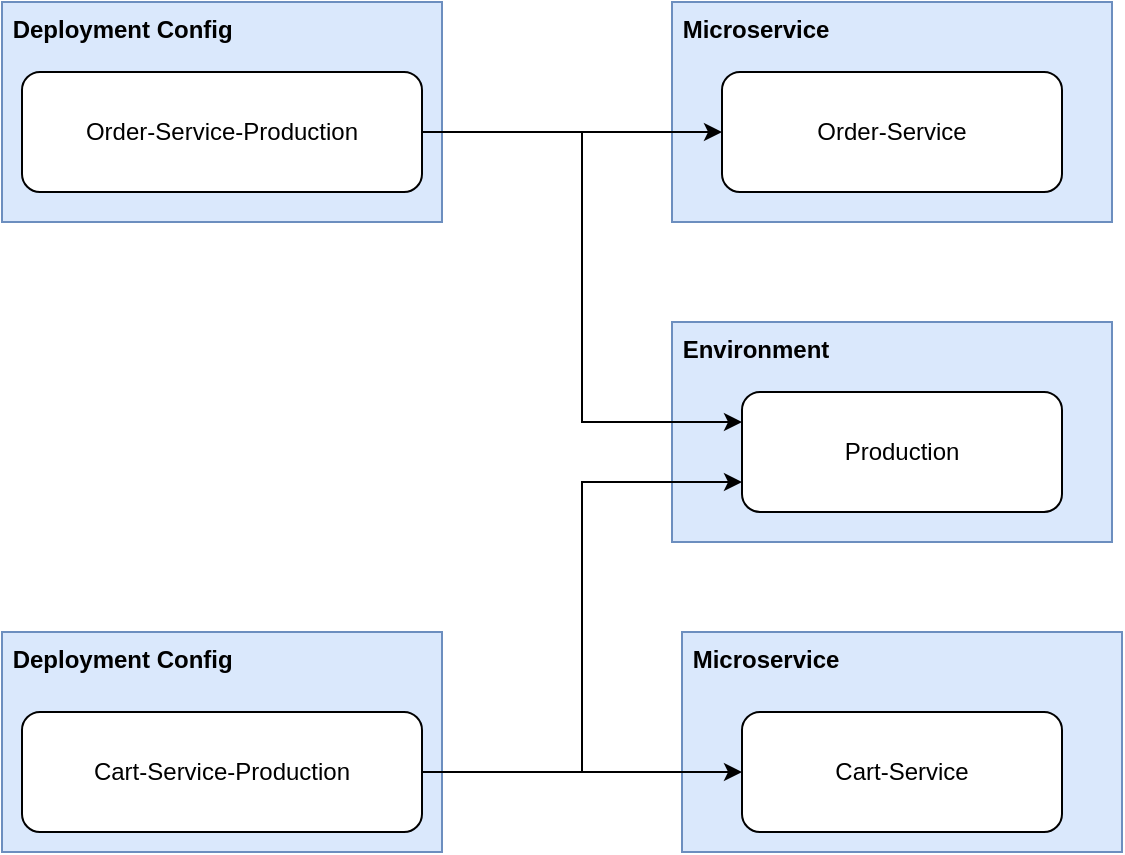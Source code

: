 <mxfile>
    <diagram id="OgkLDyVy51c0Y1hwBo1d" name="Page-1">
        <mxGraphModel dx="1342" dy="777" grid="1" gridSize="10" guides="1" tooltips="1" connect="1" arrows="1" fold="1" page="1" pageScale="1" pageWidth="850" pageHeight="1100" background="#ffffff" math="0" shadow="0">
            <root>
                <mxCell id="0"/>
                <mxCell id="1" parent="0"/>
                <mxCell id="U8Xr-cFfi-HtL4nHrEtx-16" value="&lt;b&gt;&amp;nbsp;Environment&lt;/b&gt;" style="rounded=0;whiteSpace=wrap;html=1;align=left;verticalAlign=top;fillColor=#dae8fc;strokeColor=#6c8ebf;" parent="1" vertex="1">
                    <mxGeometry x="395" y="335" width="220" height="110" as="geometry"/>
                </mxCell>
                <mxCell id="U8Xr-cFfi-HtL4nHrEtx-15" value="&lt;b&gt;&amp;nbsp;Microservice&lt;/b&gt;" style="rounded=0;whiteSpace=wrap;html=1;align=left;verticalAlign=top;fillColor=#dae8fc;strokeColor=#6c8ebf;" parent="1" vertex="1">
                    <mxGeometry x="395" y="175" width="220" height="110" as="geometry"/>
                </mxCell>
                <mxCell id="U8Xr-cFfi-HtL4nHrEtx-14" value="&lt;b&gt;&amp;nbsp;Microservice&lt;/b&gt;" style="rounded=0;whiteSpace=wrap;html=1;align=left;verticalAlign=top;fillColor=#dae8fc;strokeColor=#6c8ebf;" parent="1" vertex="1">
                    <mxGeometry x="400" y="490" width="220" height="110" as="geometry"/>
                </mxCell>
                <mxCell id="U8Xr-cFfi-HtL4nHrEtx-13" value="&lt;b&gt;&amp;nbsp;Deployment Config&lt;/b&gt;" style="rounded=0;whiteSpace=wrap;html=1;align=left;verticalAlign=top;fillColor=#dae8fc;strokeColor=#6c8ebf;" parent="1" vertex="1">
                    <mxGeometry x="60" y="175" width="220" height="110" as="geometry"/>
                </mxCell>
                <mxCell id="U8Xr-cFfi-HtL4nHrEtx-12" value="&lt;b&gt;&amp;nbsp;Deployment Config&lt;/b&gt;" style="rounded=0;whiteSpace=wrap;html=1;align=left;verticalAlign=top;fillColor=#dae8fc;strokeColor=#6c8ebf;" parent="1" vertex="1">
                    <mxGeometry x="60" y="490" width="220" height="110" as="geometry"/>
                </mxCell>
                <mxCell id="U8Xr-cFfi-HtL4nHrEtx-8" style="edgeStyle=orthogonalEdgeStyle;rounded=0;orthogonalLoop=1;jettySize=auto;html=1;entryX=0;entryY=0.25;entryDx=0;entryDy=0;" parent="1" source="U8Xr-cFfi-HtL4nHrEtx-1" target="U8Xr-cFfi-HtL4nHrEtx-3" edge="1">
                    <mxGeometry relative="1" as="geometry"/>
                </mxCell>
                <mxCell id="U8Xr-cFfi-HtL4nHrEtx-9" style="edgeStyle=orthogonalEdgeStyle;rounded=0;orthogonalLoop=1;jettySize=auto;html=1;entryX=0;entryY=0.5;entryDx=0;entryDy=0;" parent="1" source="U8Xr-cFfi-HtL4nHrEtx-1" target="U8Xr-cFfi-HtL4nHrEtx-2" edge="1">
                    <mxGeometry relative="1" as="geometry"/>
                </mxCell>
                <mxCell id="U8Xr-cFfi-HtL4nHrEtx-1" value="Order-Service-Production" style="rounded=1;whiteSpace=wrap;html=1;" parent="1" vertex="1">
                    <mxGeometry x="70" y="210" width="200" height="60" as="geometry"/>
                </mxCell>
                <mxCell id="U8Xr-cFfi-HtL4nHrEtx-2" value="Order-Service" style="rounded=1;whiteSpace=wrap;html=1;" parent="1" vertex="1">
                    <mxGeometry x="420" y="210" width="170" height="60" as="geometry"/>
                </mxCell>
                <mxCell id="U8Xr-cFfi-HtL4nHrEtx-3" value="Production" style="rounded=1;whiteSpace=wrap;html=1;" parent="1" vertex="1">
                    <mxGeometry x="430" y="370" width="160" height="60" as="geometry"/>
                </mxCell>
                <mxCell id="U8Xr-cFfi-HtL4nHrEtx-4" value="Cart-Service" style="rounded=1;whiteSpace=wrap;html=1;" parent="1" vertex="1">
                    <mxGeometry x="430" y="530" width="160" height="60" as="geometry"/>
                </mxCell>
                <mxCell id="U8Xr-cFfi-HtL4nHrEtx-6" style="edgeStyle=orthogonalEdgeStyle;rounded=0;orthogonalLoop=1;jettySize=auto;html=1;entryX=0;entryY=0.5;entryDx=0;entryDy=0;" parent="1" source="U8Xr-cFfi-HtL4nHrEtx-5" target="U8Xr-cFfi-HtL4nHrEtx-4" edge="1">
                    <mxGeometry relative="1" as="geometry"/>
                </mxCell>
                <mxCell id="U8Xr-cFfi-HtL4nHrEtx-7" style="edgeStyle=orthogonalEdgeStyle;rounded=0;orthogonalLoop=1;jettySize=auto;html=1;entryX=0;entryY=0.75;entryDx=0;entryDy=0;" parent="1" source="U8Xr-cFfi-HtL4nHrEtx-5" target="U8Xr-cFfi-HtL4nHrEtx-3" edge="1">
                    <mxGeometry relative="1" as="geometry">
                        <mxPoint x="420" y="420" as="targetPoint"/>
                    </mxGeometry>
                </mxCell>
                <mxCell id="U8Xr-cFfi-HtL4nHrEtx-5" value="Cart-Service-Production" style="rounded=1;whiteSpace=wrap;html=1;" parent="1" vertex="1">
                    <mxGeometry x="70" y="530" width="200" height="60" as="geometry"/>
                </mxCell>
            </root>
        </mxGraphModel>
    </diagram>
</mxfile>